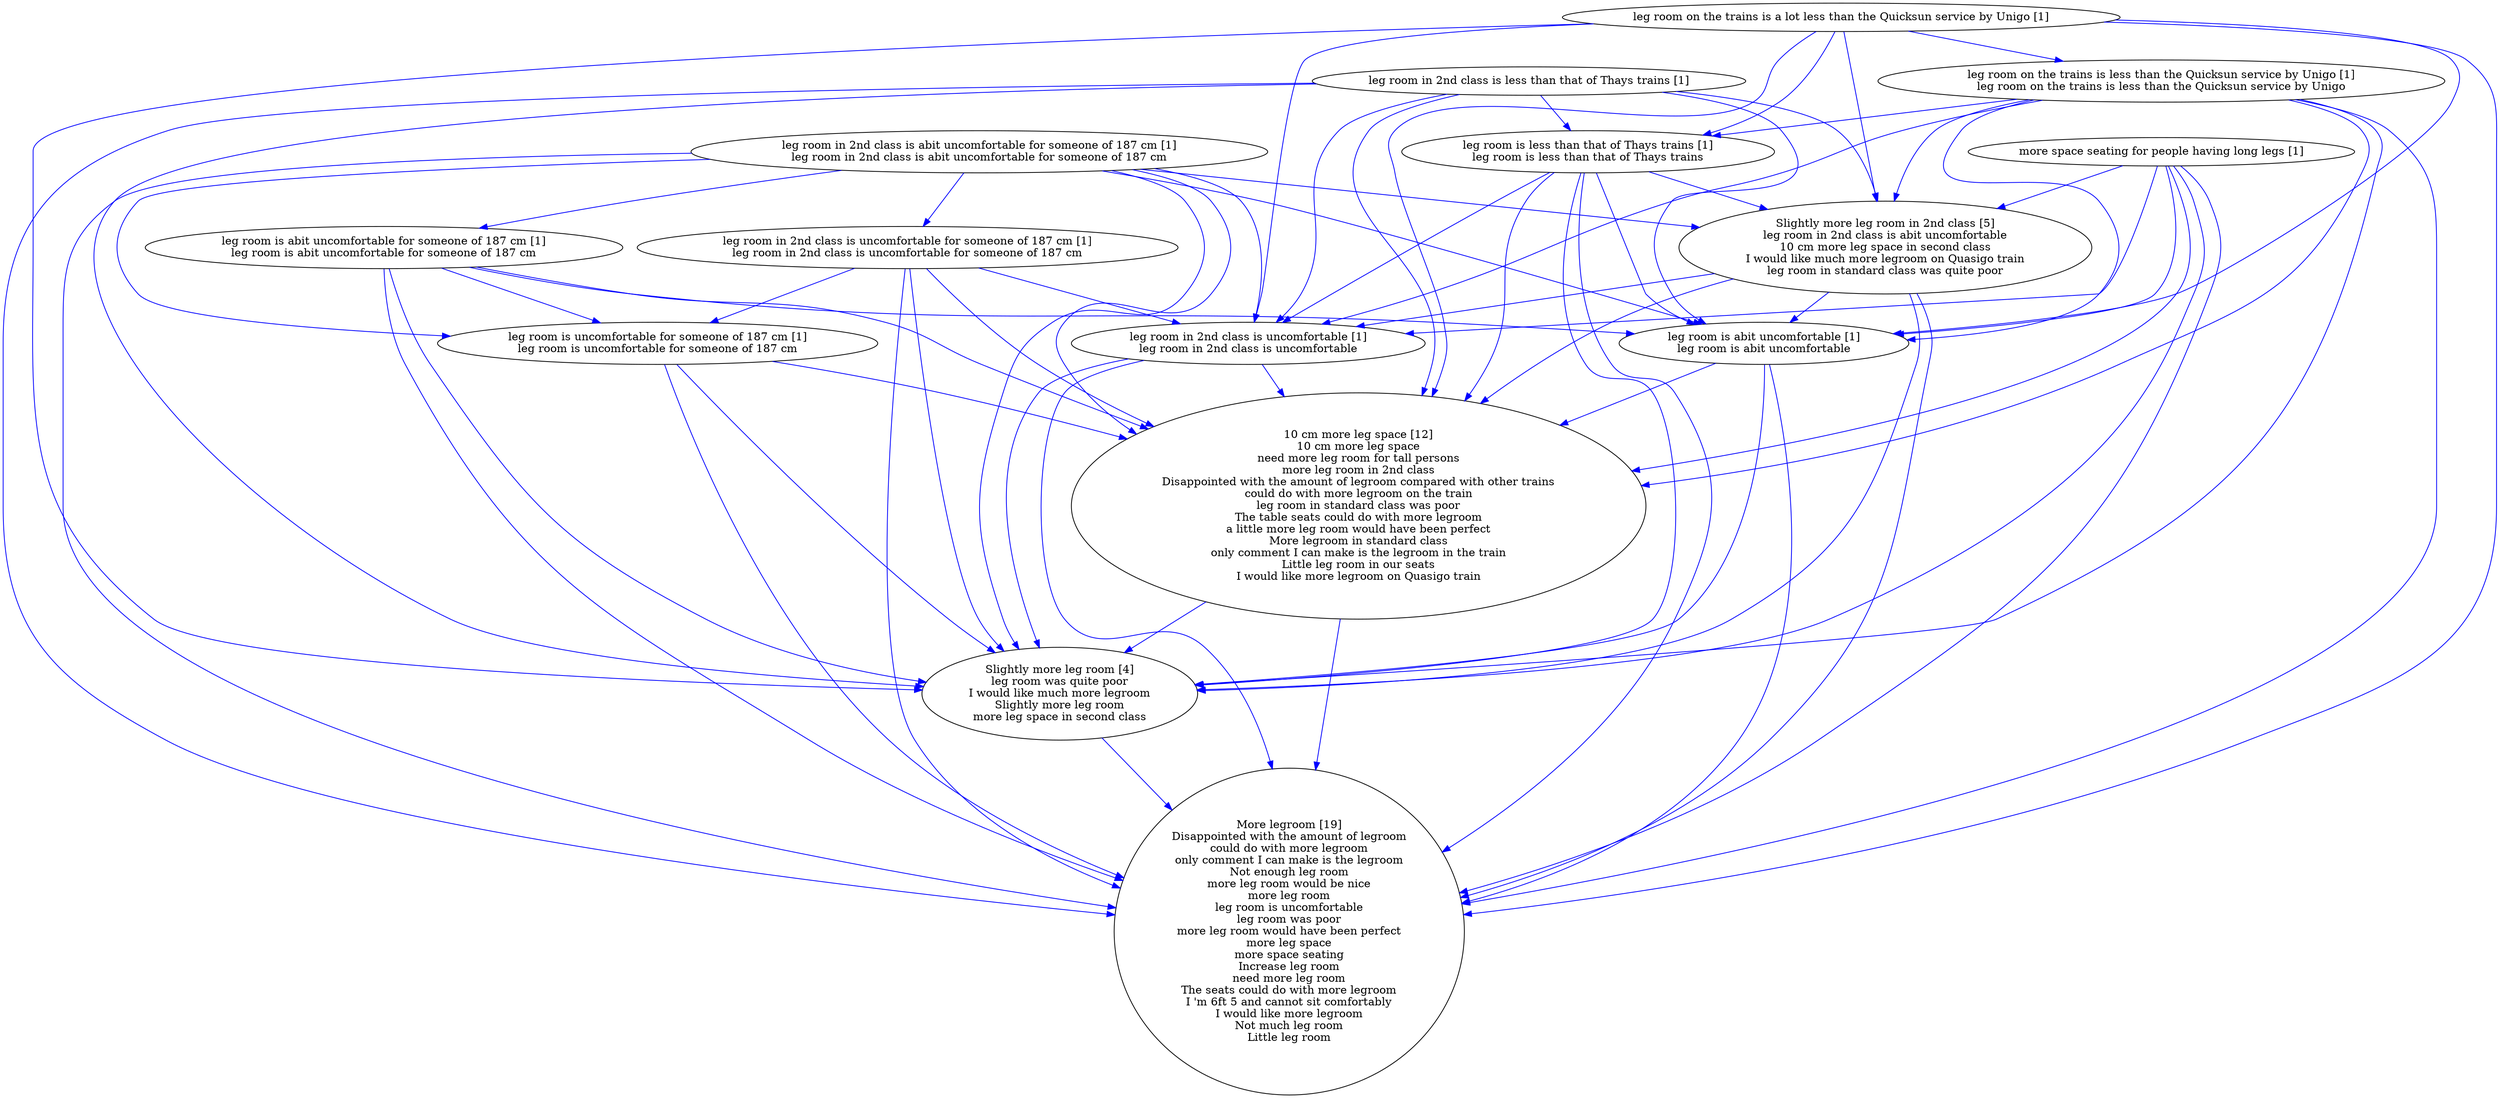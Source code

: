digraph collapsedGraph {
"10 cm more leg space [12]\n10 cm more leg space\nneed more leg room for tall persons\nmore leg room in 2nd class\nDisappointed with the amount of legroom compared with other trains\ncould do with more legroom on the train\nleg room in standard class was poor\nThe table seats could do with more legroom\na little more leg room would have been perfect\nMore legroom in standard class\nonly comment I can make is the legroom in the train\nLittle leg room in our seats\nI would like more legroom on Quasigo train""Slightly more leg room [4]\nleg room was quite poor\nI would like much more legroom\nSlightly more leg room\nmore leg space in second class""More legroom [19]\nDisappointed with the amount of legroom\ncould do with more legroom\nonly comment I can make is the legroom\nNot enough leg room\nmore leg room would be nice\nmore leg room\nleg room is uncomfortable\nleg room was poor\nmore leg room would have been perfect\nmore leg space\nmore space seating\nIncrease leg room\nneed more leg room\nThe seats could do with more legroom\nI 'm 6ft 5 and cannot sit comfortably\nI would like more legroom\nNot much leg room\nLittle leg room""Slightly more leg room in 2nd class [5]\nleg room in 2nd class is abit uncomfortable\n10 cm more leg space in second class\nI would like much more legroom on Quasigo train\nleg room in standard class was quite poor""leg room in 2nd class is abit uncomfortable for someone of 187 cm [1]\nleg room in 2nd class is abit uncomfortable for someone of 187 cm""leg room is abit uncomfortable for someone of 187 cm [1]\nleg room is abit uncomfortable for someone of 187 cm""leg room is abit uncomfortable [1]\nleg room is abit uncomfortable""leg room is uncomfortable for someone of 187 cm [1]\nleg room is uncomfortable for someone of 187 cm""leg room in 2nd class is uncomfortable [1]\nleg room in 2nd class is uncomfortable""leg room in 2nd class is uncomfortable for someone of 187 cm [1]\nleg room in 2nd class is uncomfortable for someone of 187 cm""leg room in 2nd class is less than that of Thays trains [1]""leg room is less than that of Thays trains [1]\nleg room is less than that of Thays trains""leg room on the trains is a lot less than the Quicksun service by Unigo [1]""leg room on the trains is less than the Quicksun service by Unigo [1]\nleg room on the trains is less than the Quicksun service by Unigo""more space seating for people having long legs [1]""Slightly more leg room in 2nd class [5]\nleg room in 2nd class is abit uncomfortable\n10 cm more leg space in second class\nI would like much more legroom on Quasigo train\nleg room in standard class was quite poor" -> "10 cm more leg space [12]\n10 cm more leg space\nneed more leg room for tall persons\nmore leg room in 2nd class\nDisappointed with the amount of legroom compared with other trains\ncould do with more legroom on the train\nleg room in standard class was poor\nThe table seats could do with more legroom\na little more leg room would have been perfect\nMore legroom in standard class\nonly comment I can make is the legroom in the train\nLittle leg room in our seats\nI would like more legroom on Quasigo train" [color=blue]
"Slightly more leg room in 2nd class [5]\nleg room in 2nd class is abit uncomfortable\n10 cm more leg space in second class\nI would like much more legroom on Quasigo train\nleg room in standard class was quite poor" -> "More legroom [19]\nDisappointed with the amount of legroom\ncould do with more legroom\nonly comment I can make is the legroom\nNot enough leg room\nmore leg room would be nice\nmore leg room\nleg room is uncomfortable\nleg room was poor\nmore leg room would have been perfect\nmore leg space\nmore space seating\nIncrease leg room\nneed more leg room\nThe seats could do with more legroom\nI 'm 6ft 5 and cannot sit comfortably\nI would like more legroom\nNot much leg room\nLittle leg room" [color=blue]
"10 cm more leg space [12]\n10 cm more leg space\nneed more leg room for tall persons\nmore leg room in 2nd class\nDisappointed with the amount of legroom compared with other trains\ncould do with more legroom on the train\nleg room in standard class was poor\nThe table seats could do with more legroom\na little more leg room would have been perfect\nMore legroom in standard class\nonly comment I can make is the legroom in the train\nLittle leg room in our seats\nI would like more legroom on Quasigo train" -> "More legroom [19]\nDisappointed with the amount of legroom\ncould do with more legroom\nonly comment I can make is the legroom\nNot enough leg room\nmore leg room would be nice\nmore leg room\nleg room is uncomfortable\nleg room was poor\nmore leg room would have been perfect\nmore leg space\nmore space seating\nIncrease leg room\nneed more leg room\nThe seats could do with more legroom\nI 'm 6ft 5 and cannot sit comfortably\nI would like more legroom\nNot much leg room\nLittle leg room" [color=blue]
"leg room on the trains is less than the Quicksun service by Unigo [1]\nleg room on the trains is less than the Quicksun service by Unigo" -> "leg room is abit uncomfortable [1]\nleg room is abit uncomfortable" [color=blue]
"leg room on the trains is less than the Quicksun service by Unigo [1]\nleg room on the trains is less than the Quicksun service by Unigo" -> "Slightly more leg room [4]\nleg room was quite poor\nI would like much more legroom\nSlightly more leg room\nmore leg space in second class" [color=blue]
"more space seating for people having long legs [1]" -> "leg room in 2nd class is uncomfortable [1]\nleg room in 2nd class is uncomfortable" [color=blue]
"more space seating for people having long legs [1]" -> "10 cm more leg space [12]\n10 cm more leg space\nneed more leg room for tall persons\nmore leg room in 2nd class\nDisappointed with the amount of legroom compared with other trains\ncould do with more legroom on the train\nleg room in standard class was poor\nThe table seats could do with more legroom\na little more leg room would have been perfect\nMore legroom in standard class\nonly comment I can make is the legroom in the train\nLittle leg room in our seats\nI would like more legroom on Quasigo train" [color=blue]
"leg room in 2nd class is abit uncomfortable for someone of 187 cm [1]\nleg room in 2nd class is abit uncomfortable for someone of 187 cm" -> "10 cm more leg space [12]\n10 cm more leg space\nneed more leg room for tall persons\nmore leg room in 2nd class\nDisappointed with the amount of legroom compared with other trains\ncould do with more legroom on the train\nleg room in standard class was poor\nThe table seats could do with more legroom\na little more leg room would have been perfect\nMore legroom in standard class\nonly comment I can make is the legroom in the train\nLittle leg room in our seats\nI would like more legroom on Quasigo train" [color=blue]
"more space seating for people having long legs [1]" -> "Slightly more leg room in 2nd class [5]\nleg room in 2nd class is abit uncomfortable\n10 cm more leg space in second class\nI would like much more legroom on Quasigo train\nleg room in standard class was quite poor" [color=blue]
"more space seating for people having long legs [1]" -> "Slightly more leg room [4]\nleg room was quite poor\nI would like much more legroom\nSlightly more leg room\nmore leg space in second class" [color=blue]
"Slightly more leg room in 2nd class [5]\nleg room in 2nd class is abit uncomfortable\n10 cm more leg space in second class\nI would like much more legroom on Quasigo train\nleg room in standard class was quite poor" -> "leg room is abit uncomfortable [1]\nleg room is abit uncomfortable" [color=blue]
"more space seating for people having long legs [1]" -> "More legroom [19]\nDisappointed with the amount of legroom\ncould do with more legroom\nonly comment I can make is the legroom\nNot enough leg room\nmore leg room would be nice\nmore leg room\nleg room is uncomfortable\nleg room was poor\nmore leg room would have been perfect\nmore leg space\nmore space seating\nIncrease leg room\nneed more leg room\nThe seats could do with more legroom\nI 'm 6ft 5 and cannot sit comfortably\nI would like more legroom\nNot much leg room\nLittle leg room" [color=blue]
"Slightly more leg room [4]\nleg room was quite poor\nI would like much more legroom\nSlightly more leg room\nmore leg space in second class" -> "More legroom [19]\nDisappointed with the amount of legroom\ncould do with more legroom\nonly comment I can make is the legroom\nNot enough leg room\nmore leg room would be nice\nmore leg room\nleg room is uncomfortable\nleg room was poor\nmore leg room would have been perfect\nmore leg space\nmore space seating\nIncrease leg room\nneed more leg room\nThe seats could do with more legroom\nI 'm 6ft 5 and cannot sit comfortably\nI would like more legroom\nNot much leg room\nLittle leg room" [color=blue]
"leg room in 2nd class is uncomfortable [1]\nleg room in 2nd class is uncomfortable" -> "More legroom [19]\nDisappointed with the amount of legroom\ncould do with more legroom\nonly comment I can make is the legroom\nNot enough leg room\nmore leg room would be nice\nmore leg room\nleg room is uncomfortable\nleg room was poor\nmore leg room would have been perfect\nmore leg space\nmore space seating\nIncrease leg room\nneed more leg room\nThe seats could do with more legroom\nI 'm 6ft 5 and cannot sit comfortably\nI would like more legroom\nNot much leg room\nLittle leg room" [color=blue]
"leg room in 2nd class is uncomfortable [1]\nleg room in 2nd class is uncomfortable" -> "Slightly more leg room [4]\nleg room was quite poor\nI would like much more legroom\nSlightly more leg room\nmore leg space in second class" [color=blue]
"leg room in 2nd class is uncomfortable [1]\nleg room in 2nd class is uncomfortable" -> "10 cm more leg space [12]\n10 cm more leg space\nneed more leg room for tall persons\nmore leg room in 2nd class\nDisappointed with the amount of legroom compared with other trains\ncould do with more legroom on the train\nleg room in standard class was poor\nThe table seats could do with more legroom\na little more leg room would have been perfect\nMore legroom in standard class\nonly comment I can make is the legroom in the train\nLittle leg room in our seats\nI would like more legroom on Quasigo train" [color=blue]
"leg room on the trains is a lot less than the Quicksun service by Unigo [1]" -> "Slightly more leg room in 2nd class [5]\nleg room in 2nd class is abit uncomfortable\n10 cm more leg space in second class\nI would like much more legroom on Quasigo train\nleg room in standard class was quite poor" [color=blue]
"leg room is less than that of Thays trains [1]\nleg room is less than that of Thays trains" -> "Slightly more leg room [4]\nleg room was quite poor\nI would like much more legroom\nSlightly more leg room\nmore leg space in second class" [color=blue]
"leg room is less than that of Thays trains [1]\nleg room is less than that of Thays trains" -> "leg room is abit uncomfortable [1]\nleg room is abit uncomfortable" [color=blue]
"leg room is less than that of Thays trains [1]\nleg room is less than that of Thays trains" -> "10 cm more leg space [12]\n10 cm more leg space\nneed more leg room for tall persons\nmore leg room in 2nd class\nDisappointed with the amount of legroom compared with other trains\ncould do with more legroom on the train\nleg room in standard class was poor\nThe table seats could do with more legroom\na little more leg room would have been perfect\nMore legroom in standard class\nonly comment I can make is the legroom in the train\nLittle leg room in our seats\nI would like more legroom on Quasigo train" [color=blue]
"leg room is less than that of Thays trains [1]\nleg room is less than that of Thays trains" -> "Slightly more leg room in 2nd class [5]\nleg room in 2nd class is abit uncomfortable\n10 cm more leg space in second class\nI would like much more legroom on Quasigo train\nleg room in standard class was quite poor" [color=blue]
"leg room is less than that of Thays trains [1]\nleg room is less than that of Thays trains" -> "More legroom [19]\nDisappointed with the amount of legroom\ncould do with more legroom\nonly comment I can make is the legroom\nNot enough leg room\nmore leg room would be nice\nmore leg room\nleg room is uncomfortable\nleg room was poor\nmore leg room would have been perfect\nmore leg space\nmore space seating\nIncrease leg room\nneed more leg room\nThe seats could do with more legroom\nI 'm 6ft 5 and cannot sit comfortably\nI would like more legroom\nNot much leg room\nLittle leg room" [color=blue]
"leg room in 2nd class is uncomfortable for someone of 187 cm [1]\nleg room in 2nd class is uncomfortable for someone of 187 cm" -> "10 cm more leg space [12]\n10 cm more leg space\nneed more leg room for tall persons\nmore leg room in 2nd class\nDisappointed with the amount of legroom compared with other trains\ncould do with more legroom on the train\nleg room in standard class was poor\nThe table seats could do with more legroom\na little more leg room would have been perfect\nMore legroom in standard class\nonly comment I can make is the legroom in the train\nLittle leg room in our seats\nI would like more legroom on Quasigo train" [color=blue]
"leg room on the trains is a lot less than the Quicksun service by Unigo [1]" -> "More legroom [19]\nDisappointed with the amount of legroom\ncould do with more legroom\nonly comment I can make is the legroom\nNot enough leg room\nmore leg room would be nice\nmore leg room\nleg room is uncomfortable\nleg room was poor\nmore leg room would have been perfect\nmore leg space\nmore space seating\nIncrease leg room\nneed more leg room\nThe seats could do with more legroom\nI 'm 6ft 5 and cannot sit comfortably\nI would like more legroom\nNot much leg room\nLittle leg room" [color=blue]
"leg room on the trains is a lot less than the Quicksun service by Unigo [1]" -> "10 cm more leg space [12]\n10 cm more leg space\nneed more leg room for tall persons\nmore leg room in 2nd class\nDisappointed with the amount of legroom compared with other trains\ncould do with more legroom on the train\nleg room in standard class was poor\nThe table seats could do with more legroom\na little more leg room would have been perfect\nMore legroom in standard class\nonly comment I can make is the legroom in the train\nLittle leg room in our seats\nI would like more legroom on Quasigo train" [color=blue]
"leg room on the trains is a lot less than the Quicksun service by Unigo [1]" -> "Slightly more leg room [4]\nleg room was quite poor\nI would like much more legroom\nSlightly more leg room\nmore leg space in second class" [color=blue]
"leg room is uncomfortable for someone of 187 cm [1]\nleg room is uncomfortable for someone of 187 cm" -> "10 cm more leg space [12]\n10 cm more leg space\nneed more leg room for tall persons\nmore leg room in 2nd class\nDisappointed with the amount of legroom compared with other trains\ncould do with more legroom on the train\nleg room in standard class was poor\nThe table seats could do with more legroom\na little more leg room would have been perfect\nMore legroom in standard class\nonly comment I can make is the legroom in the train\nLittle leg room in our seats\nI would like more legroom on Quasigo train" [color=blue]
"leg room is uncomfortable for someone of 187 cm [1]\nleg room is uncomfortable for someone of 187 cm" -> "Slightly more leg room [4]\nleg room was quite poor\nI would like much more legroom\nSlightly more leg room\nmore leg space in second class" [color=blue]
"leg room on the trains is a lot less than the Quicksun service by Unigo [1]" -> "leg room is less than that of Thays trains [1]\nleg room is less than that of Thays trains" [color=blue]
"leg room on the trains is a lot less than the Quicksun service by Unigo [1]" -> "leg room in 2nd class is uncomfortable [1]\nleg room in 2nd class is uncomfortable" [color=blue]
"leg room in 2nd class is uncomfortable for someone of 187 cm [1]\nleg room in 2nd class is uncomfortable for someone of 187 cm" -> "More legroom [19]\nDisappointed with the amount of legroom\ncould do with more legroom\nonly comment I can make is the legroom\nNot enough leg room\nmore leg room would be nice\nmore leg room\nleg room is uncomfortable\nleg room was poor\nmore leg room would have been perfect\nmore leg space\nmore space seating\nIncrease leg room\nneed more leg room\nThe seats could do with more legroom\nI 'm 6ft 5 and cannot sit comfortably\nI would like more legroom\nNot much leg room\nLittle leg room" [color=blue]
"leg room is uncomfortable for someone of 187 cm [1]\nleg room is uncomfortable for someone of 187 cm" -> "More legroom [19]\nDisappointed with the amount of legroom\ncould do with more legroom\nonly comment I can make is the legroom\nNot enough leg room\nmore leg room would be nice\nmore leg room\nleg room is uncomfortable\nleg room was poor\nmore leg room would have been perfect\nmore leg space\nmore space seating\nIncrease leg room\nneed more leg room\nThe seats could do with more legroom\nI 'm 6ft 5 and cannot sit comfortably\nI would like more legroom\nNot much leg room\nLittle leg room" [color=blue]
"Slightly more leg room in 2nd class [5]\nleg room in 2nd class is abit uncomfortable\n10 cm more leg space in second class\nI would like much more legroom on Quasigo train\nleg room in standard class was quite poor" -> "Slightly more leg room [4]\nleg room was quite poor\nI would like much more legroom\nSlightly more leg room\nmore leg space in second class" [color=blue]
"leg room is less than that of Thays trains [1]\nleg room is less than that of Thays trains" -> "leg room in 2nd class is uncomfortable [1]\nleg room in 2nd class is uncomfortable" [color=blue]
"10 cm more leg space [12]\n10 cm more leg space\nneed more leg room for tall persons\nmore leg room in 2nd class\nDisappointed with the amount of legroom compared with other trains\ncould do with more legroom on the train\nleg room in standard class was poor\nThe table seats could do with more legroom\na little more leg room would have been perfect\nMore legroom in standard class\nonly comment I can make is the legroom in the train\nLittle leg room in our seats\nI would like more legroom on Quasigo train" -> "Slightly more leg room [4]\nleg room was quite poor\nI would like much more legroom\nSlightly more leg room\nmore leg space in second class" [color=blue]
"leg room in 2nd class is uncomfortable for someone of 187 cm [1]\nleg room in 2nd class is uncomfortable for someone of 187 cm" -> "Slightly more leg room [4]\nleg room was quite poor\nI would like much more legroom\nSlightly more leg room\nmore leg space in second class" [color=blue]
"leg room is abit uncomfortable for someone of 187 cm [1]\nleg room is abit uncomfortable for someone of 187 cm" -> "10 cm more leg space [12]\n10 cm more leg space\nneed more leg room for tall persons\nmore leg room in 2nd class\nDisappointed with the amount of legroom compared with other trains\ncould do with more legroom on the train\nleg room in standard class was poor\nThe table seats could do with more legroom\na little more leg room would have been perfect\nMore legroom in standard class\nonly comment I can make is the legroom in the train\nLittle leg room in our seats\nI would like more legroom on Quasigo train" [color=blue]
"leg room in 2nd class is less than that of Thays trains [1]" -> "leg room is abit uncomfortable [1]\nleg room is abit uncomfortable" [color=blue]
"leg room is abit uncomfortable for someone of 187 cm [1]\nleg room is abit uncomfortable for someone of 187 cm" -> "Slightly more leg room [4]\nleg room was quite poor\nI would like much more legroom\nSlightly more leg room\nmore leg space in second class" [color=blue]
"leg room is abit uncomfortable for someone of 187 cm [1]\nleg room is abit uncomfortable for someone of 187 cm" -> "More legroom [19]\nDisappointed with the amount of legroom\ncould do with more legroom\nonly comment I can make is the legroom\nNot enough leg room\nmore leg room would be nice\nmore leg room\nleg room is uncomfortable\nleg room was poor\nmore leg room would have been perfect\nmore leg space\nmore space seating\nIncrease leg room\nneed more leg room\nThe seats could do with more legroom\nI 'm 6ft 5 and cannot sit comfortably\nI would like more legroom\nNot much leg room\nLittle leg room" [color=blue]
"leg room is abit uncomfortable [1]\nleg room is abit uncomfortable" -> "10 cm more leg space [12]\n10 cm more leg space\nneed more leg room for tall persons\nmore leg room in 2nd class\nDisappointed with the amount of legroom compared with other trains\ncould do with more legroom on the train\nleg room in standard class was poor\nThe table seats could do with more legroom\na little more leg room would have been perfect\nMore legroom in standard class\nonly comment I can make is the legroom in the train\nLittle leg room in our seats\nI would like more legroom on Quasigo train" [color=blue]
"leg room is abit uncomfortable [1]\nleg room is abit uncomfortable" -> "Slightly more leg room [4]\nleg room was quite poor\nI would like much more legroom\nSlightly more leg room\nmore leg space in second class" [color=blue]
"leg room on the trains is less than the Quicksun service by Unigo [1]\nleg room on the trains is less than the Quicksun service by Unigo" -> "Slightly more leg room in 2nd class [5]\nleg room in 2nd class is abit uncomfortable\n10 cm more leg space in second class\nI would like much more legroom on Quasigo train\nleg room in standard class was quite poor" [color=blue]
"leg room on the trains is less than the Quicksun service by Unigo [1]\nleg room on the trains is less than the Quicksun service by Unigo" -> "10 cm more leg space [12]\n10 cm more leg space\nneed more leg room for tall persons\nmore leg room in 2nd class\nDisappointed with the amount of legroom compared with other trains\ncould do with more legroom on the train\nleg room in standard class was poor\nThe table seats could do with more legroom\na little more leg room would have been perfect\nMore legroom in standard class\nonly comment I can make is the legroom in the train\nLittle leg room in our seats\nI would like more legroom on Quasigo train" [color=blue]
"leg room on the trains is less than the Quicksun service by Unigo [1]\nleg room on the trains is less than the Quicksun service by Unigo" -> "More legroom [19]\nDisappointed with the amount of legroom\ncould do with more legroom\nonly comment I can make is the legroom\nNot enough leg room\nmore leg room would be nice\nmore leg room\nleg room is uncomfortable\nleg room was poor\nmore leg room would have been perfect\nmore leg space\nmore space seating\nIncrease leg room\nneed more leg room\nThe seats could do with more legroom\nI 'm 6ft 5 and cannot sit comfortably\nI would like more legroom\nNot much leg room\nLittle leg room" [color=blue]
"leg room on the trains is less than the Quicksun service by Unigo [1]\nleg room on the trains is less than the Quicksun service by Unigo" -> "leg room in 2nd class is uncomfortable [1]\nleg room in 2nd class is uncomfortable" [color=blue]
"leg room on the trains is less than the Quicksun service by Unigo [1]\nleg room on the trains is less than the Quicksun service by Unigo" -> "leg room is less than that of Thays trains [1]\nleg room is less than that of Thays trains" [color=blue]
"leg room in 2nd class is less than that of Thays trains [1]" -> "leg room in 2nd class is uncomfortable [1]\nleg room in 2nd class is uncomfortable" [color=blue]
"Slightly more leg room in 2nd class [5]\nleg room in 2nd class is abit uncomfortable\n10 cm more leg space in second class\nI would like much more legroom on Quasigo train\nleg room in standard class was quite poor" -> "leg room in 2nd class is uncomfortable [1]\nleg room in 2nd class is uncomfortable" [color=blue]
"leg room on the trains is a lot less than the Quicksun service by Unigo [1]" -> "leg room is abit uncomfortable [1]\nleg room is abit uncomfortable" [color=blue]
"leg room in 2nd class is less than that of Thays trains [1]" -> "10 cm more leg space [12]\n10 cm more leg space\nneed more leg room for tall persons\nmore leg room in 2nd class\nDisappointed with the amount of legroom compared with other trains\ncould do with more legroom on the train\nleg room in standard class was poor\nThe table seats could do with more legroom\na little more leg room would have been perfect\nMore legroom in standard class\nonly comment I can make is the legroom in the train\nLittle leg room in our seats\nI would like more legroom on Quasigo train" [color=blue]
"leg room in 2nd class is less than that of Thays trains [1]" -> "More legroom [19]\nDisappointed with the amount of legroom\ncould do with more legroom\nonly comment I can make is the legroom\nNot enough leg room\nmore leg room would be nice\nmore leg room\nleg room is uncomfortable\nleg room was poor\nmore leg room would have been perfect\nmore leg space\nmore space seating\nIncrease leg room\nneed more leg room\nThe seats could do with more legroom\nI 'm 6ft 5 and cannot sit comfortably\nI would like more legroom\nNot much leg room\nLittle leg room" [color=blue]
"leg room in 2nd class is less than that of Thays trains [1]" -> "Slightly more leg room in 2nd class [5]\nleg room in 2nd class is abit uncomfortable\n10 cm more leg space in second class\nI would like much more legroom on Quasigo train\nleg room in standard class was quite poor" [color=blue]
"leg room in 2nd class is less than that of Thays trains [1]" -> "Slightly more leg room [4]\nleg room was quite poor\nI would like much more legroom\nSlightly more leg room\nmore leg space in second class" [color=blue]
"more space seating for people having long legs [1]" -> "leg room is abit uncomfortable [1]\nleg room is abit uncomfortable" [color=blue]
"leg room is abit uncomfortable [1]\nleg room is abit uncomfortable" -> "More legroom [19]\nDisappointed with the amount of legroom\ncould do with more legroom\nonly comment I can make is the legroom\nNot enough leg room\nmore leg room would be nice\nmore leg room\nleg room is uncomfortable\nleg room was poor\nmore leg room would have been perfect\nmore leg space\nmore space seating\nIncrease leg room\nneed more leg room\nThe seats could do with more legroom\nI 'm 6ft 5 and cannot sit comfortably\nI would like more legroom\nNot much leg room\nLittle leg room" [color=blue]
"leg room in 2nd class is abit uncomfortable for someone of 187 cm [1]\nleg room in 2nd class is abit uncomfortable for someone of 187 cm" -> "More legroom [19]\nDisappointed with the amount of legroom\ncould do with more legroom\nonly comment I can make is the legroom\nNot enough leg room\nmore leg room would be nice\nmore leg room\nleg room is uncomfortable\nleg room was poor\nmore leg room would have been perfect\nmore leg space\nmore space seating\nIncrease leg room\nneed more leg room\nThe seats could do with more legroom\nI 'm 6ft 5 and cannot sit comfortably\nI would like more legroom\nNot much leg room\nLittle leg room" [color=blue]
"leg room in 2nd class is abit uncomfortable for someone of 187 cm [1]\nleg room in 2nd class is abit uncomfortable for someone of 187 cm" -> "Slightly more leg room [4]\nleg room was quite poor\nI would like much more legroom\nSlightly more leg room\nmore leg space in second class" [color=blue]
"leg room in 2nd class is abit uncomfortable for someone of 187 cm [1]\nleg room in 2nd class is abit uncomfortable for someone of 187 cm" -> "Slightly more leg room in 2nd class [5]\nleg room in 2nd class is abit uncomfortable\n10 cm more leg space in second class\nI would like much more legroom on Quasigo train\nleg room in standard class was quite poor" [color=blue]
"leg room in 2nd class is abit uncomfortable for someone of 187 cm [1]\nleg room in 2nd class is abit uncomfortable for someone of 187 cm" -> "leg room is abit uncomfortable for someone of 187 cm [1]\nleg room is abit uncomfortable for someone of 187 cm" [color=blue]
"leg room is abit uncomfortable for someone of 187 cm [1]\nleg room is abit uncomfortable for someone of 187 cm" -> "leg room is abit uncomfortable [1]\nleg room is abit uncomfortable" [color=blue]
"leg room is abit uncomfortable for someone of 187 cm [1]\nleg room is abit uncomfortable for someone of 187 cm" -> "leg room is uncomfortable for someone of 187 cm [1]\nleg room is uncomfortable for someone of 187 cm" [color=blue]
"leg room in 2nd class is abit uncomfortable for someone of 187 cm [1]\nleg room in 2nd class is abit uncomfortable for someone of 187 cm" -> "leg room in 2nd class is uncomfortable for someone of 187 cm [1]\nleg room in 2nd class is uncomfortable for someone of 187 cm" [color=blue]
"leg room in 2nd class is uncomfortable for someone of 187 cm [1]\nleg room in 2nd class is uncomfortable for someone of 187 cm" -> "leg room is uncomfortable for someone of 187 cm [1]\nleg room is uncomfortable for someone of 187 cm" [color=blue]
"leg room in 2nd class is uncomfortable for someone of 187 cm [1]\nleg room in 2nd class is uncomfortable for someone of 187 cm" -> "leg room in 2nd class is uncomfortable [1]\nleg room in 2nd class is uncomfortable" [color=blue]
"leg room in 2nd class is abit uncomfortable for someone of 187 cm [1]\nleg room in 2nd class is abit uncomfortable for someone of 187 cm" -> "leg room is uncomfortable for someone of 187 cm [1]\nleg room is uncomfortable for someone of 187 cm" [color=blue]
"leg room in 2nd class is abit uncomfortable for someone of 187 cm [1]\nleg room in 2nd class is abit uncomfortable for someone of 187 cm" -> "leg room is abit uncomfortable [1]\nleg room is abit uncomfortable" [color=blue]
"leg room in 2nd class is abit uncomfortable for someone of 187 cm [1]\nleg room in 2nd class is abit uncomfortable for someone of 187 cm" -> "leg room in 2nd class is uncomfortable [1]\nleg room in 2nd class is uncomfortable" [color=blue]
"leg room in 2nd class is less than that of Thays trains [1]" -> "leg room is less than that of Thays trains [1]\nleg room is less than that of Thays trains" [color=blue]
"leg room on the trains is a lot less than the Quicksun service by Unigo [1]" -> "leg room on the trains is less than the Quicksun service by Unigo [1]\nleg room on the trains is less than the Quicksun service by Unigo" [color=blue]
}
